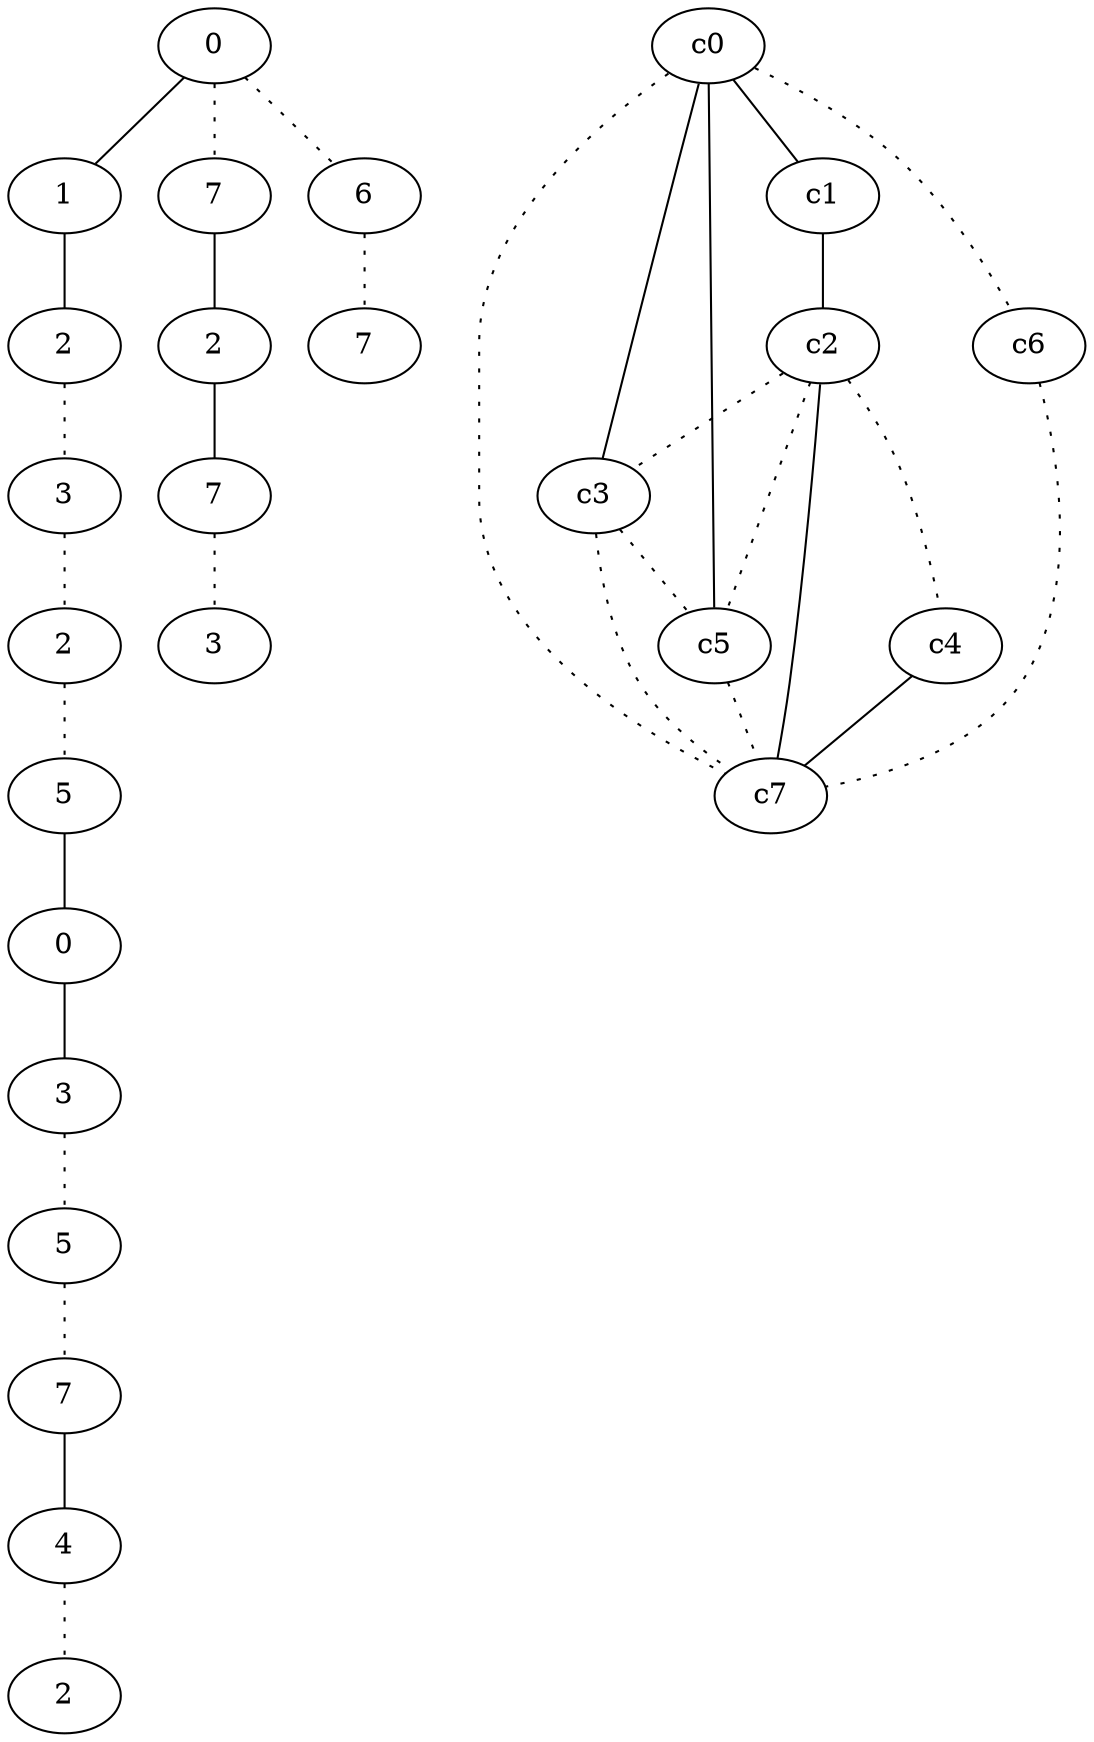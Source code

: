 graph {
a0[label=0];
a1[label=1];
a2[label=2];
a3[label=3];
a4[label=2];
a5[label=5];
a6[label=0];
a7[label=3];
a8[label=5];
a9[label=7];
a10[label=4];
a11[label=2];
a12[label=7];
a13[label=2];
a14[label=7];
a15[label=3];
a16[label=6];
a17[label=7];
a0 -- a1;
a0 -- a12 [style=dotted];
a0 -- a16 [style=dotted];
a1 -- a2;
a2 -- a3 [style=dotted];
a3 -- a4 [style=dotted];
a4 -- a5 [style=dotted];
a5 -- a6;
a6 -- a7;
a7 -- a8 [style=dotted];
a8 -- a9 [style=dotted];
a9 -- a10;
a10 -- a11 [style=dotted];
a12 -- a13;
a13 -- a14;
a14 -- a15 [style=dotted];
a16 -- a17 [style=dotted];
c0 -- c1;
c0 -- c3;
c0 -- c5;
c0 -- c6 [style=dotted];
c0 -- c7 [style=dotted];
c1 -- c2;
c2 -- c3 [style=dotted];
c2 -- c4 [style=dotted];
c2 -- c5 [style=dotted];
c2 -- c7;
c3 -- c5 [style=dotted];
c3 -- c7 [style=dotted];
c4 -- c7;
c5 -- c7 [style=dotted];
c6 -- c7 [style=dotted];
}
